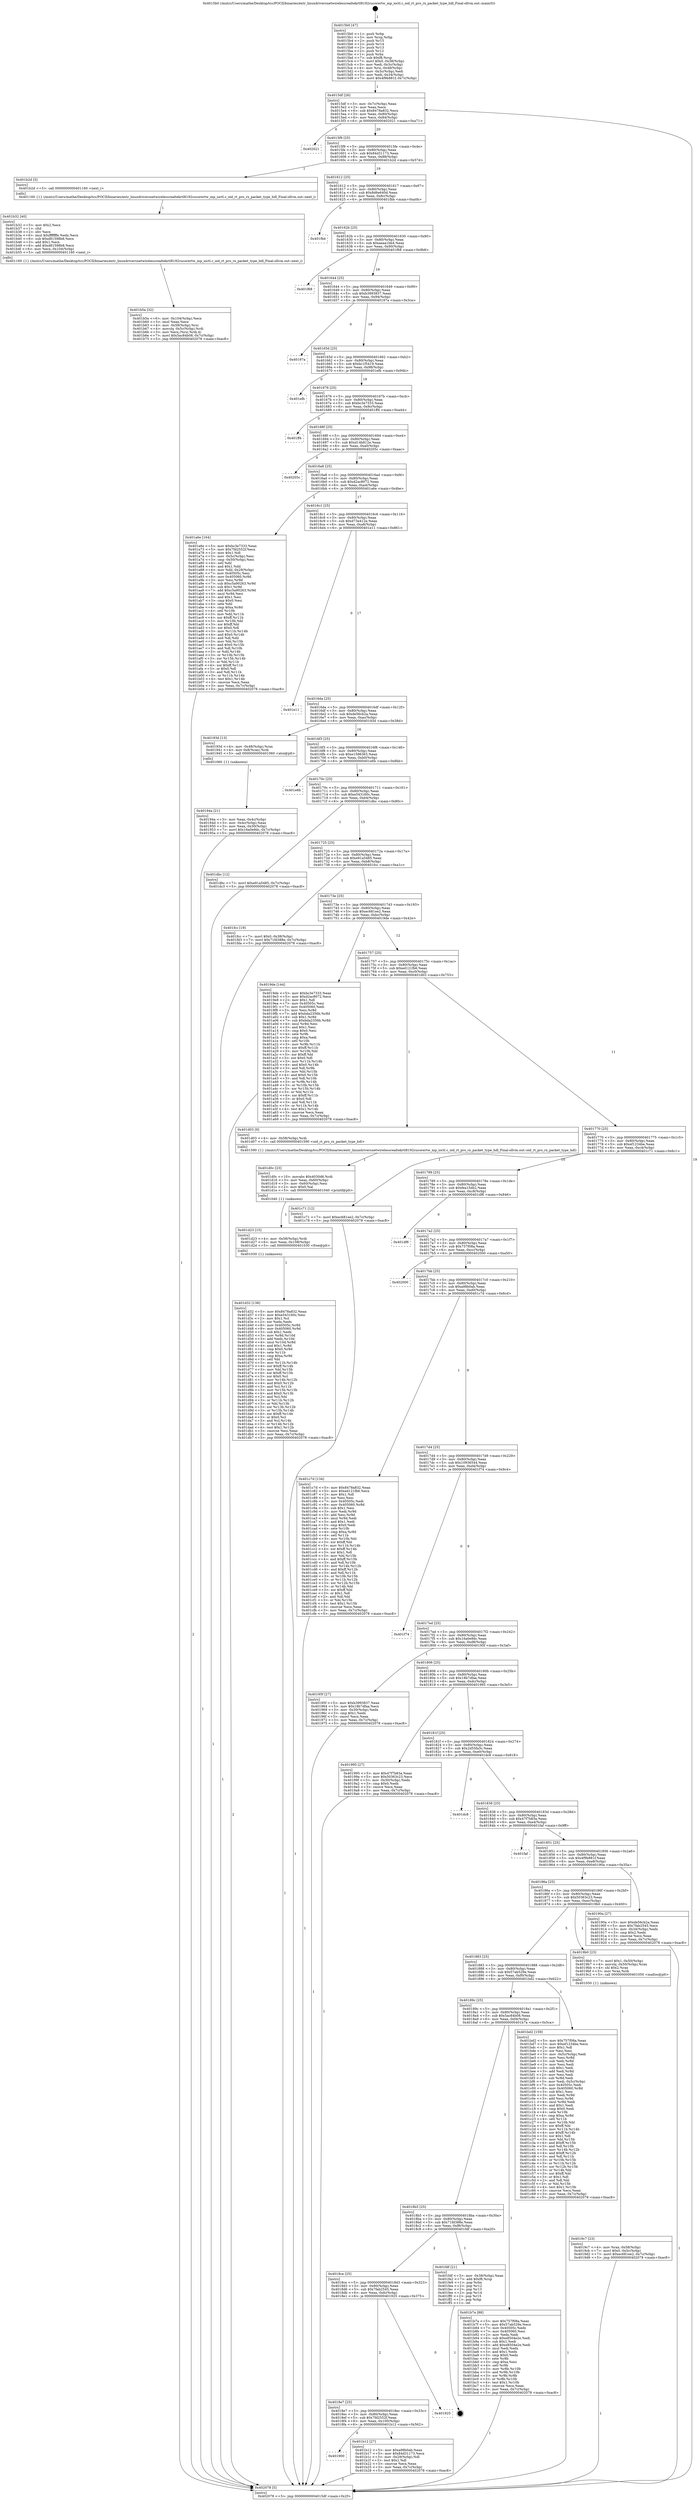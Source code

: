 digraph "0x4015b0" {
  label = "0x4015b0 (/mnt/c/Users/mathe/Desktop/tcc/POCII/binaries/extr_linuxdriversnetwirelessrealtekrtl8192cucorertw_mp_ioctl.c_oid_rt_pro_rx_packet_type_hdl_Final-ollvm.out::main(0))"
  labelloc = "t"
  node[shape=record]

  Entry [label="",width=0.3,height=0.3,shape=circle,fillcolor=black,style=filled]
  "0x4015df" [label="{
     0x4015df [26]\l
     | [instrs]\l
     &nbsp;&nbsp;0x4015df \<+3\>: mov -0x7c(%rbp),%eax\l
     &nbsp;&nbsp;0x4015e2 \<+2\>: mov %eax,%ecx\l
     &nbsp;&nbsp;0x4015e4 \<+6\>: sub $0x8478a832,%ecx\l
     &nbsp;&nbsp;0x4015ea \<+3\>: mov %eax,-0x80(%rbp)\l
     &nbsp;&nbsp;0x4015ed \<+6\>: mov %ecx,-0x84(%rbp)\l
     &nbsp;&nbsp;0x4015f3 \<+6\>: je 0000000000402021 \<main+0xa71\>\l
  }"]
  "0x402021" [label="{
     0x402021\l
  }", style=dashed]
  "0x4015f9" [label="{
     0x4015f9 [25]\l
     | [instrs]\l
     &nbsp;&nbsp;0x4015f9 \<+5\>: jmp 00000000004015fe \<main+0x4e\>\l
     &nbsp;&nbsp;0x4015fe \<+3\>: mov -0x80(%rbp),%eax\l
     &nbsp;&nbsp;0x401601 \<+5\>: sub $0x84d31173,%eax\l
     &nbsp;&nbsp;0x401606 \<+6\>: mov %eax,-0x88(%rbp)\l
     &nbsp;&nbsp;0x40160c \<+6\>: je 0000000000401b2d \<main+0x57d\>\l
  }"]
  Exit [label="",width=0.3,height=0.3,shape=circle,fillcolor=black,style=filled,peripheries=2]
  "0x401b2d" [label="{
     0x401b2d [5]\l
     | [instrs]\l
     &nbsp;&nbsp;0x401b2d \<+5\>: call 0000000000401160 \<next_i\>\l
     | [calls]\l
     &nbsp;&nbsp;0x401160 \{1\} (/mnt/c/Users/mathe/Desktop/tcc/POCII/binaries/extr_linuxdriversnetwirelessrealtekrtl8192cucorertw_mp_ioctl.c_oid_rt_pro_rx_packet_type_hdl_Final-ollvm.out::next_i)\l
  }"]
  "0x401612" [label="{
     0x401612 [25]\l
     | [instrs]\l
     &nbsp;&nbsp;0x401612 \<+5\>: jmp 0000000000401617 \<main+0x67\>\l
     &nbsp;&nbsp;0x401617 \<+3\>: mov -0x80(%rbp),%eax\l
     &nbsp;&nbsp;0x40161a \<+5\>: sub $0x8d6e640d,%eax\l
     &nbsp;&nbsp;0x40161f \<+6\>: mov %eax,-0x8c(%rbp)\l
     &nbsp;&nbsp;0x401625 \<+6\>: je 0000000000401fbb \<main+0xa0b\>\l
  }"]
  "0x401d32" [label="{
     0x401d32 [138]\l
     | [instrs]\l
     &nbsp;&nbsp;0x401d32 \<+5\>: mov $0x8478a832,%eax\l
     &nbsp;&nbsp;0x401d37 \<+5\>: mov $0xe543160c,%esi\l
     &nbsp;&nbsp;0x401d3c \<+2\>: mov $0x1,%cl\l
     &nbsp;&nbsp;0x401d3e \<+2\>: xor %edx,%edx\l
     &nbsp;&nbsp;0x401d40 \<+8\>: mov 0x40505c,%r8d\l
     &nbsp;&nbsp;0x401d48 \<+8\>: mov 0x405060,%r9d\l
     &nbsp;&nbsp;0x401d50 \<+3\>: sub $0x1,%edx\l
     &nbsp;&nbsp;0x401d53 \<+3\>: mov %r8d,%r10d\l
     &nbsp;&nbsp;0x401d56 \<+3\>: add %edx,%r10d\l
     &nbsp;&nbsp;0x401d59 \<+4\>: imul %r10d,%r8d\l
     &nbsp;&nbsp;0x401d5d \<+4\>: and $0x1,%r8d\l
     &nbsp;&nbsp;0x401d61 \<+4\>: cmp $0x0,%r8d\l
     &nbsp;&nbsp;0x401d65 \<+4\>: sete %r11b\l
     &nbsp;&nbsp;0x401d69 \<+4\>: cmp $0xa,%r9d\l
     &nbsp;&nbsp;0x401d6d \<+3\>: setl %bl\l
     &nbsp;&nbsp;0x401d70 \<+3\>: mov %r11b,%r14b\l
     &nbsp;&nbsp;0x401d73 \<+4\>: xor $0xff,%r14b\l
     &nbsp;&nbsp;0x401d77 \<+3\>: mov %bl,%r15b\l
     &nbsp;&nbsp;0x401d7a \<+4\>: xor $0xff,%r15b\l
     &nbsp;&nbsp;0x401d7e \<+3\>: xor $0x0,%cl\l
     &nbsp;&nbsp;0x401d81 \<+3\>: mov %r14b,%r12b\l
     &nbsp;&nbsp;0x401d84 \<+4\>: and $0x0,%r12b\l
     &nbsp;&nbsp;0x401d88 \<+3\>: and %cl,%r11b\l
     &nbsp;&nbsp;0x401d8b \<+3\>: mov %r15b,%r13b\l
     &nbsp;&nbsp;0x401d8e \<+4\>: and $0x0,%r13b\l
     &nbsp;&nbsp;0x401d92 \<+2\>: and %cl,%bl\l
     &nbsp;&nbsp;0x401d94 \<+3\>: or %r11b,%r12b\l
     &nbsp;&nbsp;0x401d97 \<+3\>: or %bl,%r13b\l
     &nbsp;&nbsp;0x401d9a \<+3\>: xor %r13b,%r12b\l
     &nbsp;&nbsp;0x401d9d \<+3\>: or %r15b,%r14b\l
     &nbsp;&nbsp;0x401da0 \<+4\>: xor $0xff,%r14b\l
     &nbsp;&nbsp;0x401da4 \<+3\>: or $0x0,%cl\l
     &nbsp;&nbsp;0x401da7 \<+3\>: and %cl,%r14b\l
     &nbsp;&nbsp;0x401daa \<+3\>: or %r14b,%r12b\l
     &nbsp;&nbsp;0x401dad \<+4\>: test $0x1,%r12b\l
     &nbsp;&nbsp;0x401db1 \<+3\>: cmovne %esi,%eax\l
     &nbsp;&nbsp;0x401db4 \<+3\>: mov %eax,-0x7c(%rbp)\l
     &nbsp;&nbsp;0x401db7 \<+5\>: jmp 0000000000402078 \<main+0xac8\>\l
  }"]
  "0x401fbb" [label="{
     0x401fbb\l
  }", style=dashed]
  "0x40162b" [label="{
     0x40162b [25]\l
     | [instrs]\l
     &nbsp;&nbsp;0x40162b \<+5\>: jmp 0000000000401630 \<main+0x80\>\l
     &nbsp;&nbsp;0x401630 \<+3\>: mov -0x80(%rbp),%eax\l
     &nbsp;&nbsp;0x401633 \<+5\>: sub $0xaeaa1bb4,%eax\l
     &nbsp;&nbsp;0x401638 \<+6\>: mov %eax,-0x90(%rbp)\l
     &nbsp;&nbsp;0x40163e \<+6\>: je 0000000000401f68 \<main+0x9b8\>\l
  }"]
  "0x401d23" [label="{
     0x401d23 [15]\l
     | [instrs]\l
     &nbsp;&nbsp;0x401d23 \<+4\>: mov -0x58(%rbp),%rdi\l
     &nbsp;&nbsp;0x401d27 \<+6\>: mov %eax,-0x108(%rbp)\l
     &nbsp;&nbsp;0x401d2d \<+5\>: call 0000000000401030 \<free@plt\>\l
     | [calls]\l
     &nbsp;&nbsp;0x401030 \{1\} (unknown)\l
  }"]
  "0x401f68" [label="{
     0x401f68\l
  }", style=dashed]
  "0x401644" [label="{
     0x401644 [25]\l
     | [instrs]\l
     &nbsp;&nbsp;0x401644 \<+5\>: jmp 0000000000401649 \<main+0x99\>\l
     &nbsp;&nbsp;0x401649 \<+3\>: mov -0x80(%rbp),%eax\l
     &nbsp;&nbsp;0x40164c \<+5\>: sub $0xb3993837,%eax\l
     &nbsp;&nbsp;0x401651 \<+6\>: mov %eax,-0x94(%rbp)\l
     &nbsp;&nbsp;0x401657 \<+6\>: je 000000000040197a \<main+0x3ca\>\l
  }"]
  "0x401d0c" [label="{
     0x401d0c [23]\l
     | [instrs]\l
     &nbsp;&nbsp;0x401d0c \<+10\>: movabs $0x4030d6,%rdi\l
     &nbsp;&nbsp;0x401d16 \<+3\>: mov %eax,-0x60(%rbp)\l
     &nbsp;&nbsp;0x401d19 \<+3\>: mov -0x60(%rbp),%esi\l
     &nbsp;&nbsp;0x401d1c \<+2\>: mov $0x0,%al\l
     &nbsp;&nbsp;0x401d1e \<+5\>: call 0000000000401040 \<printf@plt\>\l
     | [calls]\l
     &nbsp;&nbsp;0x401040 \{1\} (unknown)\l
  }"]
  "0x40197a" [label="{
     0x40197a\l
  }", style=dashed]
  "0x40165d" [label="{
     0x40165d [25]\l
     | [instrs]\l
     &nbsp;&nbsp;0x40165d \<+5\>: jmp 0000000000401662 \<main+0xb2\>\l
     &nbsp;&nbsp;0x401662 \<+3\>: mov -0x80(%rbp),%eax\l
     &nbsp;&nbsp;0x401665 \<+5\>: sub $0xbc1f5419,%eax\l
     &nbsp;&nbsp;0x40166a \<+6\>: mov %eax,-0x98(%rbp)\l
     &nbsp;&nbsp;0x401670 \<+6\>: je 0000000000401efb \<main+0x94b\>\l
  }"]
  "0x401b5a" [label="{
     0x401b5a [32]\l
     | [instrs]\l
     &nbsp;&nbsp;0x401b5a \<+6\>: mov -0x104(%rbp),%ecx\l
     &nbsp;&nbsp;0x401b60 \<+3\>: imul %eax,%ecx\l
     &nbsp;&nbsp;0x401b63 \<+4\>: mov -0x58(%rbp),%rsi\l
     &nbsp;&nbsp;0x401b67 \<+4\>: movslq -0x5c(%rbp),%rdi\l
     &nbsp;&nbsp;0x401b6b \<+3\>: mov %ecx,(%rsi,%rdi,4)\l
     &nbsp;&nbsp;0x401b6e \<+7\>: movl $0x5ac84b08,-0x7c(%rbp)\l
     &nbsp;&nbsp;0x401b75 \<+5\>: jmp 0000000000402078 \<main+0xac8\>\l
  }"]
  "0x401efb" [label="{
     0x401efb\l
  }", style=dashed]
  "0x401676" [label="{
     0x401676 [25]\l
     | [instrs]\l
     &nbsp;&nbsp;0x401676 \<+5\>: jmp 000000000040167b \<main+0xcb\>\l
     &nbsp;&nbsp;0x40167b \<+3\>: mov -0x80(%rbp),%eax\l
     &nbsp;&nbsp;0x40167e \<+5\>: sub $0xbc3e7333,%eax\l
     &nbsp;&nbsp;0x401683 \<+6\>: mov %eax,-0x9c(%rbp)\l
     &nbsp;&nbsp;0x401689 \<+6\>: je 0000000000401ff4 \<main+0xa44\>\l
  }"]
  "0x401b32" [label="{
     0x401b32 [40]\l
     | [instrs]\l
     &nbsp;&nbsp;0x401b32 \<+5\>: mov $0x2,%ecx\l
     &nbsp;&nbsp;0x401b37 \<+1\>: cltd\l
     &nbsp;&nbsp;0x401b38 \<+2\>: idiv %ecx\l
     &nbsp;&nbsp;0x401b3a \<+6\>: imul $0xfffffffe,%edx,%ecx\l
     &nbsp;&nbsp;0x401b40 \<+6\>: sub $0xd81598b8,%ecx\l
     &nbsp;&nbsp;0x401b46 \<+3\>: add $0x1,%ecx\l
     &nbsp;&nbsp;0x401b49 \<+6\>: add $0xd81598b8,%ecx\l
     &nbsp;&nbsp;0x401b4f \<+6\>: mov %ecx,-0x104(%rbp)\l
     &nbsp;&nbsp;0x401b55 \<+5\>: call 0000000000401160 \<next_i\>\l
     | [calls]\l
     &nbsp;&nbsp;0x401160 \{1\} (/mnt/c/Users/mathe/Desktop/tcc/POCII/binaries/extr_linuxdriversnetwirelessrealtekrtl8192cucorertw_mp_ioctl.c_oid_rt_pro_rx_packet_type_hdl_Final-ollvm.out::next_i)\l
  }"]
  "0x401ff4" [label="{
     0x401ff4\l
  }", style=dashed]
  "0x40168f" [label="{
     0x40168f [25]\l
     | [instrs]\l
     &nbsp;&nbsp;0x40168f \<+5\>: jmp 0000000000401694 \<main+0xe4\>\l
     &nbsp;&nbsp;0x401694 \<+3\>: mov -0x80(%rbp),%eax\l
     &nbsp;&nbsp;0x401697 \<+5\>: sub $0xd14b812e,%eax\l
     &nbsp;&nbsp;0x40169c \<+6\>: mov %eax,-0xa0(%rbp)\l
     &nbsp;&nbsp;0x4016a2 \<+6\>: je 000000000040205c \<main+0xaac\>\l
  }"]
  "0x401900" [label="{
     0x401900\l
  }", style=dashed]
  "0x40205c" [label="{
     0x40205c\l
  }", style=dashed]
  "0x4016a8" [label="{
     0x4016a8 [25]\l
     | [instrs]\l
     &nbsp;&nbsp;0x4016a8 \<+5\>: jmp 00000000004016ad \<main+0xfd\>\l
     &nbsp;&nbsp;0x4016ad \<+3\>: mov -0x80(%rbp),%eax\l
     &nbsp;&nbsp;0x4016b0 \<+5\>: sub $0xd2ac8072,%eax\l
     &nbsp;&nbsp;0x4016b5 \<+6\>: mov %eax,-0xa4(%rbp)\l
     &nbsp;&nbsp;0x4016bb \<+6\>: je 0000000000401a6e \<main+0x4be\>\l
  }"]
  "0x401b12" [label="{
     0x401b12 [27]\l
     | [instrs]\l
     &nbsp;&nbsp;0x401b12 \<+5\>: mov $0xa98b0ab,%eax\l
     &nbsp;&nbsp;0x401b17 \<+5\>: mov $0x84d31173,%ecx\l
     &nbsp;&nbsp;0x401b1c \<+3\>: mov -0x29(%rbp),%dl\l
     &nbsp;&nbsp;0x401b1f \<+3\>: test $0x1,%dl\l
     &nbsp;&nbsp;0x401b22 \<+3\>: cmovne %ecx,%eax\l
     &nbsp;&nbsp;0x401b25 \<+3\>: mov %eax,-0x7c(%rbp)\l
     &nbsp;&nbsp;0x401b28 \<+5\>: jmp 0000000000402078 \<main+0xac8\>\l
  }"]
  "0x401a6e" [label="{
     0x401a6e [164]\l
     | [instrs]\l
     &nbsp;&nbsp;0x401a6e \<+5\>: mov $0xbc3e7333,%eax\l
     &nbsp;&nbsp;0x401a73 \<+5\>: mov $0x7fd2552f,%ecx\l
     &nbsp;&nbsp;0x401a78 \<+2\>: mov $0x1,%dl\l
     &nbsp;&nbsp;0x401a7a \<+3\>: mov -0x5c(%rbp),%esi\l
     &nbsp;&nbsp;0x401a7d \<+3\>: cmp -0x50(%rbp),%esi\l
     &nbsp;&nbsp;0x401a80 \<+4\>: setl %dil\l
     &nbsp;&nbsp;0x401a84 \<+4\>: and $0x1,%dil\l
     &nbsp;&nbsp;0x401a88 \<+4\>: mov %dil,-0x29(%rbp)\l
     &nbsp;&nbsp;0x401a8c \<+7\>: mov 0x40505c,%esi\l
     &nbsp;&nbsp;0x401a93 \<+8\>: mov 0x405060,%r8d\l
     &nbsp;&nbsp;0x401a9b \<+3\>: mov %esi,%r9d\l
     &nbsp;&nbsp;0x401a9e \<+7\>: sub $0xc5a90263,%r9d\l
     &nbsp;&nbsp;0x401aa5 \<+4\>: sub $0x1,%r9d\l
     &nbsp;&nbsp;0x401aa9 \<+7\>: add $0xc5a90263,%r9d\l
     &nbsp;&nbsp;0x401ab0 \<+4\>: imul %r9d,%esi\l
     &nbsp;&nbsp;0x401ab4 \<+3\>: and $0x1,%esi\l
     &nbsp;&nbsp;0x401ab7 \<+3\>: cmp $0x0,%esi\l
     &nbsp;&nbsp;0x401aba \<+4\>: sete %dil\l
     &nbsp;&nbsp;0x401abe \<+4\>: cmp $0xa,%r8d\l
     &nbsp;&nbsp;0x401ac2 \<+4\>: setl %r10b\l
     &nbsp;&nbsp;0x401ac6 \<+3\>: mov %dil,%r11b\l
     &nbsp;&nbsp;0x401ac9 \<+4\>: xor $0xff,%r11b\l
     &nbsp;&nbsp;0x401acd \<+3\>: mov %r10b,%bl\l
     &nbsp;&nbsp;0x401ad0 \<+3\>: xor $0xff,%bl\l
     &nbsp;&nbsp;0x401ad3 \<+3\>: xor $0x0,%dl\l
     &nbsp;&nbsp;0x401ad6 \<+3\>: mov %r11b,%r14b\l
     &nbsp;&nbsp;0x401ad9 \<+4\>: and $0x0,%r14b\l
     &nbsp;&nbsp;0x401add \<+3\>: and %dl,%dil\l
     &nbsp;&nbsp;0x401ae0 \<+3\>: mov %bl,%r15b\l
     &nbsp;&nbsp;0x401ae3 \<+4\>: and $0x0,%r15b\l
     &nbsp;&nbsp;0x401ae7 \<+3\>: and %dl,%r10b\l
     &nbsp;&nbsp;0x401aea \<+3\>: or %dil,%r14b\l
     &nbsp;&nbsp;0x401aed \<+3\>: or %r10b,%r15b\l
     &nbsp;&nbsp;0x401af0 \<+3\>: xor %r15b,%r14b\l
     &nbsp;&nbsp;0x401af3 \<+3\>: or %bl,%r11b\l
     &nbsp;&nbsp;0x401af6 \<+4\>: xor $0xff,%r11b\l
     &nbsp;&nbsp;0x401afa \<+3\>: or $0x0,%dl\l
     &nbsp;&nbsp;0x401afd \<+3\>: and %dl,%r11b\l
     &nbsp;&nbsp;0x401b00 \<+3\>: or %r11b,%r14b\l
     &nbsp;&nbsp;0x401b03 \<+4\>: test $0x1,%r14b\l
     &nbsp;&nbsp;0x401b07 \<+3\>: cmovne %ecx,%eax\l
     &nbsp;&nbsp;0x401b0a \<+3\>: mov %eax,-0x7c(%rbp)\l
     &nbsp;&nbsp;0x401b0d \<+5\>: jmp 0000000000402078 \<main+0xac8\>\l
  }"]
  "0x4016c1" [label="{
     0x4016c1 [25]\l
     | [instrs]\l
     &nbsp;&nbsp;0x4016c1 \<+5\>: jmp 00000000004016c6 \<main+0x116\>\l
     &nbsp;&nbsp;0x4016c6 \<+3\>: mov -0x80(%rbp),%eax\l
     &nbsp;&nbsp;0x4016c9 \<+5\>: sub $0xd73e412e,%eax\l
     &nbsp;&nbsp;0x4016ce \<+6\>: mov %eax,-0xa8(%rbp)\l
     &nbsp;&nbsp;0x4016d4 \<+6\>: je 0000000000401e11 \<main+0x861\>\l
  }"]
  "0x4018e7" [label="{
     0x4018e7 [25]\l
     | [instrs]\l
     &nbsp;&nbsp;0x4018e7 \<+5\>: jmp 00000000004018ec \<main+0x33c\>\l
     &nbsp;&nbsp;0x4018ec \<+3\>: mov -0x80(%rbp),%eax\l
     &nbsp;&nbsp;0x4018ef \<+5\>: sub $0x7fd2552f,%eax\l
     &nbsp;&nbsp;0x4018f4 \<+6\>: mov %eax,-0x100(%rbp)\l
     &nbsp;&nbsp;0x4018fa \<+6\>: je 0000000000401b12 \<main+0x562\>\l
  }"]
  "0x401e11" [label="{
     0x401e11\l
  }", style=dashed]
  "0x4016da" [label="{
     0x4016da [25]\l
     | [instrs]\l
     &nbsp;&nbsp;0x4016da \<+5\>: jmp 00000000004016df \<main+0x12f\>\l
     &nbsp;&nbsp;0x4016df \<+3\>: mov -0x80(%rbp),%eax\l
     &nbsp;&nbsp;0x4016e2 \<+5\>: sub $0xde56cb2a,%eax\l
     &nbsp;&nbsp;0x4016e7 \<+6\>: mov %eax,-0xac(%rbp)\l
     &nbsp;&nbsp;0x4016ed \<+6\>: je 000000000040193d \<main+0x38d\>\l
  }"]
  "0x401925" [label="{
     0x401925\l
  }", style=dashed]
  "0x40193d" [label="{
     0x40193d [13]\l
     | [instrs]\l
     &nbsp;&nbsp;0x40193d \<+4\>: mov -0x48(%rbp),%rax\l
     &nbsp;&nbsp;0x401941 \<+4\>: mov 0x8(%rax),%rdi\l
     &nbsp;&nbsp;0x401945 \<+5\>: call 0000000000401060 \<atoi@plt\>\l
     | [calls]\l
     &nbsp;&nbsp;0x401060 \{1\} (unknown)\l
  }"]
  "0x4016f3" [label="{
     0x4016f3 [25]\l
     | [instrs]\l
     &nbsp;&nbsp;0x4016f3 \<+5\>: jmp 00000000004016f8 \<main+0x148\>\l
     &nbsp;&nbsp;0x4016f8 \<+3\>: mov -0x80(%rbp),%eax\l
     &nbsp;&nbsp;0x4016fb \<+5\>: sub $0xe1586363,%eax\l
     &nbsp;&nbsp;0x401700 \<+6\>: mov %eax,-0xb0(%rbp)\l
     &nbsp;&nbsp;0x401706 \<+6\>: je 0000000000401e6b \<main+0x8bb\>\l
  }"]
  "0x4018ce" [label="{
     0x4018ce [25]\l
     | [instrs]\l
     &nbsp;&nbsp;0x4018ce \<+5\>: jmp 00000000004018d3 \<main+0x323\>\l
     &nbsp;&nbsp;0x4018d3 \<+3\>: mov -0x80(%rbp),%eax\l
     &nbsp;&nbsp;0x4018d6 \<+5\>: sub $0x7fab2545,%eax\l
     &nbsp;&nbsp;0x4018db \<+6\>: mov %eax,-0xfc(%rbp)\l
     &nbsp;&nbsp;0x4018e1 \<+6\>: je 0000000000401925 \<main+0x375\>\l
  }"]
  "0x401e6b" [label="{
     0x401e6b\l
  }", style=dashed]
  "0x40170c" [label="{
     0x40170c [25]\l
     | [instrs]\l
     &nbsp;&nbsp;0x40170c \<+5\>: jmp 0000000000401711 \<main+0x161\>\l
     &nbsp;&nbsp;0x401711 \<+3\>: mov -0x80(%rbp),%eax\l
     &nbsp;&nbsp;0x401714 \<+5\>: sub $0xe543160c,%eax\l
     &nbsp;&nbsp;0x401719 \<+6\>: mov %eax,-0xb4(%rbp)\l
     &nbsp;&nbsp;0x40171f \<+6\>: je 0000000000401dbc \<main+0x80c\>\l
  }"]
  "0x401fdf" [label="{
     0x401fdf [21]\l
     | [instrs]\l
     &nbsp;&nbsp;0x401fdf \<+3\>: mov -0x38(%rbp),%eax\l
     &nbsp;&nbsp;0x401fe2 \<+7\>: add $0xf8,%rsp\l
     &nbsp;&nbsp;0x401fe9 \<+1\>: pop %rbx\l
     &nbsp;&nbsp;0x401fea \<+2\>: pop %r12\l
     &nbsp;&nbsp;0x401fec \<+2\>: pop %r13\l
     &nbsp;&nbsp;0x401fee \<+2\>: pop %r14\l
     &nbsp;&nbsp;0x401ff0 \<+2\>: pop %r15\l
     &nbsp;&nbsp;0x401ff2 \<+1\>: pop %rbp\l
     &nbsp;&nbsp;0x401ff3 \<+1\>: ret\l
  }"]
  "0x401dbc" [label="{
     0x401dbc [12]\l
     | [instrs]\l
     &nbsp;&nbsp;0x401dbc \<+7\>: movl $0xe91a5485,-0x7c(%rbp)\l
     &nbsp;&nbsp;0x401dc3 \<+5\>: jmp 0000000000402078 \<main+0xac8\>\l
  }"]
  "0x401725" [label="{
     0x401725 [25]\l
     | [instrs]\l
     &nbsp;&nbsp;0x401725 \<+5\>: jmp 000000000040172a \<main+0x17a\>\l
     &nbsp;&nbsp;0x40172a \<+3\>: mov -0x80(%rbp),%eax\l
     &nbsp;&nbsp;0x40172d \<+5\>: sub $0xe91a5485,%eax\l
     &nbsp;&nbsp;0x401732 \<+6\>: mov %eax,-0xb8(%rbp)\l
     &nbsp;&nbsp;0x401738 \<+6\>: je 0000000000401fcc \<main+0xa1c\>\l
  }"]
  "0x4018b5" [label="{
     0x4018b5 [25]\l
     | [instrs]\l
     &nbsp;&nbsp;0x4018b5 \<+5\>: jmp 00000000004018ba \<main+0x30a\>\l
     &nbsp;&nbsp;0x4018ba \<+3\>: mov -0x80(%rbp),%eax\l
     &nbsp;&nbsp;0x4018bd \<+5\>: sub $0x71fd388e,%eax\l
     &nbsp;&nbsp;0x4018c2 \<+6\>: mov %eax,-0xf8(%rbp)\l
     &nbsp;&nbsp;0x4018c8 \<+6\>: je 0000000000401fdf \<main+0xa2f\>\l
  }"]
  "0x401fcc" [label="{
     0x401fcc [19]\l
     | [instrs]\l
     &nbsp;&nbsp;0x401fcc \<+7\>: movl $0x0,-0x38(%rbp)\l
     &nbsp;&nbsp;0x401fd3 \<+7\>: movl $0x71fd388e,-0x7c(%rbp)\l
     &nbsp;&nbsp;0x401fda \<+5\>: jmp 0000000000402078 \<main+0xac8\>\l
  }"]
  "0x40173e" [label="{
     0x40173e [25]\l
     | [instrs]\l
     &nbsp;&nbsp;0x40173e \<+5\>: jmp 0000000000401743 \<main+0x193\>\l
     &nbsp;&nbsp;0x401743 \<+3\>: mov -0x80(%rbp),%eax\l
     &nbsp;&nbsp;0x401746 \<+5\>: sub $0xec681ee2,%eax\l
     &nbsp;&nbsp;0x40174b \<+6\>: mov %eax,-0xbc(%rbp)\l
     &nbsp;&nbsp;0x401751 \<+6\>: je 00000000004019de \<main+0x42e\>\l
  }"]
  "0x401b7a" [label="{
     0x401b7a [88]\l
     | [instrs]\l
     &nbsp;&nbsp;0x401b7a \<+5\>: mov $0x757f08a,%eax\l
     &nbsp;&nbsp;0x401b7f \<+5\>: mov $0x57ab529e,%ecx\l
     &nbsp;&nbsp;0x401b84 \<+7\>: mov 0x40505c,%edx\l
     &nbsp;&nbsp;0x401b8b \<+7\>: mov 0x405060,%esi\l
     &nbsp;&nbsp;0x401b92 \<+2\>: mov %edx,%edi\l
     &nbsp;&nbsp;0x401b94 \<+6\>: sub $0xe8504e2e,%edi\l
     &nbsp;&nbsp;0x401b9a \<+3\>: sub $0x1,%edi\l
     &nbsp;&nbsp;0x401b9d \<+6\>: add $0xe8504e2e,%edi\l
     &nbsp;&nbsp;0x401ba3 \<+3\>: imul %edi,%edx\l
     &nbsp;&nbsp;0x401ba6 \<+3\>: and $0x1,%edx\l
     &nbsp;&nbsp;0x401ba9 \<+3\>: cmp $0x0,%edx\l
     &nbsp;&nbsp;0x401bac \<+4\>: sete %r8b\l
     &nbsp;&nbsp;0x401bb0 \<+3\>: cmp $0xa,%esi\l
     &nbsp;&nbsp;0x401bb3 \<+4\>: setl %r9b\l
     &nbsp;&nbsp;0x401bb7 \<+3\>: mov %r8b,%r10b\l
     &nbsp;&nbsp;0x401bba \<+3\>: and %r9b,%r10b\l
     &nbsp;&nbsp;0x401bbd \<+3\>: xor %r9b,%r8b\l
     &nbsp;&nbsp;0x401bc0 \<+3\>: or %r8b,%r10b\l
     &nbsp;&nbsp;0x401bc3 \<+4\>: test $0x1,%r10b\l
     &nbsp;&nbsp;0x401bc7 \<+3\>: cmovne %ecx,%eax\l
     &nbsp;&nbsp;0x401bca \<+3\>: mov %eax,-0x7c(%rbp)\l
     &nbsp;&nbsp;0x401bcd \<+5\>: jmp 0000000000402078 \<main+0xac8\>\l
  }"]
  "0x4019de" [label="{
     0x4019de [144]\l
     | [instrs]\l
     &nbsp;&nbsp;0x4019de \<+5\>: mov $0xbc3e7333,%eax\l
     &nbsp;&nbsp;0x4019e3 \<+5\>: mov $0xd2ac8072,%ecx\l
     &nbsp;&nbsp;0x4019e8 \<+2\>: mov $0x1,%dl\l
     &nbsp;&nbsp;0x4019ea \<+7\>: mov 0x40505c,%esi\l
     &nbsp;&nbsp;0x4019f1 \<+7\>: mov 0x405060,%edi\l
     &nbsp;&nbsp;0x4019f8 \<+3\>: mov %esi,%r8d\l
     &nbsp;&nbsp;0x4019fb \<+7\>: add $0xbda2356b,%r8d\l
     &nbsp;&nbsp;0x401a02 \<+4\>: sub $0x1,%r8d\l
     &nbsp;&nbsp;0x401a06 \<+7\>: sub $0xbda2356b,%r8d\l
     &nbsp;&nbsp;0x401a0d \<+4\>: imul %r8d,%esi\l
     &nbsp;&nbsp;0x401a11 \<+3\>: and $0x1,%esi\l
     &nbsp;&nbsp;0x401a14 \<+3\>: cmp $0x0,%esi\l
     &nbsp;&nbsp;0x401a17 \<+4\>: sete %r9b\l
     &nbsp;&nbsp;0x401a1b \<+3\>: cmp $0xa,%edi\l
     &nbsp;&nbsp;0x401a1e \<+4\>: setl %r10b\l
     &nbsp;&nbsp;0x401a22 \<+3\>: mov %r9b,%r11b\l
     &nbsp;&nbsp;0x401a25 \<+4\>: xor $0xff,%r11b\l
     &nbsp;&nbsp;0x401a29 \<+3\>: mov %r10b,%bl\l
     &nbsp;&nbsp;0x401a2c \<+3\>: xor $0xff,%bl\l
     &nbsp;&nbsp;0x401a2f \<+3\>: xor $0x0,%dl\l
     &nbsp;&nbsp;0x401a32 \<+3\>: mov %r11b,%r14b\l
     &nbsp;&nbsp;0x401a35 \<+4\>: and $0x0,%r14b\l
     &nbsp;&nbsp;0x401a39 \<+3\>: and %dl,%r9b\l
     &nbsp;&nbsp;0x401a3c \<+3\>: mov %bl,%r15b\l
     &nbsp;&nbsp;0x401a3f \<+4\>: and $0x0,%r15b\l
     &nbsp;&nbsp;0x401a43 \<+3\>: and %dl,%r10b\l
     &nbsp;&nbsp;0x401a46 \<+3\>: or %r9b,%r14b\l
     &nbsp;&nbsp;0x401a49 \<+3\>: or %r10b,%r15b\l
     &nbsp;&nbsp;0x401a4c \<+3\>: xor %r15b,%r14b\l
     &nbsp;&nbsp;0x401a4f \<+3\>: or %bl,%r11b\l
     &nbsp;&nbsp;0x401a52 \<+4\>: xor $0xff,%r11b\l
     &nbsp;&nbsp;0x401a56 \<+3\>: or $0x0,%dl\l
     &nbsp;&nbsp;0x401a59 \<+3\>: and %dl,%r11b\l
     &nbsp;&nbsp;0x401a5c \<+3\>: or %r11b,%r14b\l
     &nbsp;&nbsp;0x401a5f \<+4\>: test $0x1,%r14b\l
     &nbsp;&nbsp;0x401a63 \<+3\>: cmovne %ecx,%eax\l
     &nbsp;&nbsp;0x401a66 \<+3\>: mov %eax,-0x7c(%rbp)\l
     &nbsp;&nbsp;0x401a69 \<+5\>: jmp 0000000000402078 \<main+0xac8\>\l
  }"]
  "0x401757" [label="{
     0x401757 [25]\l
     | [instrs]\l
     &nbsp;&nbsp;0x401757 \<+5\>: jmp 000000000040175c \<main+0x1ac\>\l
     &nbsp;&nbsp;0x40175c \<+3\>: mov -0x80(%rbp),%eax\l
     &nbsp;&nbsp;0x40175f \<+5\>: sub $0xed121fb6,%eax\l
     &nbsp;&nbsp;0x401764 \<+6\>: mov %eax,-0xc0(%rbp)\l
     &nbsp;&nbsp;0x40176a \<+6\>: je 0000000000401d03 \<main+0x753\>\l
  }"]
  "0x40189c" [label="{
     0x40189c [25]\l
     | [instrs]\l
     &nbsp;&nbsp;0x40189c \<+5\>: jmp 00000000004018a1 \<main+0x2f1\>\l
     &nbsp;&nbsp;0x4018a1 \<+3\>: mov -0x80(%rbp),%eax\l
     &nbsp;&nbsp;0x4018a4 \<+5\>: sub $0x5ac84b08,%eax\l
     &nbsp;&nbsp;0x4018a9 \<+6\>: mov %eax,-0xf4(%rbp)\l
     &nbsp;&nbsp;0x4018af \<+6\>: je 0000000000401b7a \<main+0x5ca\>\l
  }"]
  "0x401d03" [label="{
     0x401d03 [9]\l
     | [instrs]\l
     &nbsp;&nbsp;0x401d03 \<+4\>: mov -0x58(%rbp),%rdi\l
     &nbsp;&nbsp;0x401d07 \<+5\>: call 0000000000401590 \<oid_rt_pro_rx_packet_type_hdl\>\l
     | [calls]\l
     &nbsp;&nbsp;0x401590 \{1\} (/mnt/c/Users/mathe/Desktop/tcc/POCII/binaries/extr_linuxdriversnetwirelessrealtekrtl8192cucorertw_mp_ioctl.c_oid_rt_pro_rx_packet_type_hdl_Final-ollvm.out::oid_rt_pro_rx_packet_type_hdl)\l
  }"]
  "0x401770" [label="{
     0x401770 [25]\l
     | [instrs]\l
     &nbsp;&nbsp;0x401770 \<+5\>: jmp 0000000000401775 \<main+0x1c5\>\l
     &nbsp;&nbsp;0x401775 \<+3\>: mov -0x80(%rbp),%eax\l
     &nbsp;&nbsp;0x401778 \<+5\>: sub $0xef1234be,%eax\l
     &nbsp;&nbsp;0x40177d \<+6\>: mov %eax,-0xc4(%rbp)\l
     &nbsp;&nbsp;0x401783 \<+6\>: je 0000000000401c71 \<main+0x6c1\>\l
  }"]
  "0x401bd2" [label="{
     0x401bd2 [159]\l
     | [instrs]\l
     &nbsp;&nbsp;0x401bd2 \<+5\>: mov $0x757f08a,%eax\l
     &nbsp;&nbsp;0x401bd7 \<+5\>: mov $0xef1234be,%ecx\l
     &nbsp;&nbsp;0x401bdc \<+2\>: mov $0x1,%dl\l
     &nbsp;&nbsp;0x401bde \<+2\>: xor %esi,%esi\l
     &nbsp;&nbsp;0x401be0 \<+3\>: mov -0x5c(%rbp),%edi\l
     &nbsp;&nbsp;0x401be3 \<+3\>: mov %esi,%r8d\l
     &nbsp;&nbsp;0x401be6 \<+3\>: sub %edi,%r8d\l
     &nbsp;&nbsp;0x401be9 \<+2\>: mov %esi,%edi\l
     &nbsp;&nbsp;0x401beb \<+3\>: sub $0x1,%edi\l
     &nbsp;&nbsp;0x401bee \<+3\>: add %edi,%r8d\l
     &nbsp;&nbsp;0x401bf1 \<+2\>: mov %esi,%edi\l
     &nbsp;&nbsp;0x401bf3 \<+3\>: sub %r8d,%edi\l
     &nbsp;&nbsp;0x401bf6 \<+3\>: mov %edi,-0x5c(%rbp)\l
     &nbsp;&nbsp;0x401bf9 \<+7\>: mov 0x40505c,%edi\l
     &nbsp;&nbsp;0x401c00 \<+8\>: mov 0x405060,%r8d\l
     &nbsp;&nbsp;0x401c08 \<+3\>: sub $0x1,%esi\l
     &nbsp;&nbsp;0x401c0b \<+3\>: mov %edi,%r9d\l
     &nbsp;&nbsp;0x401c0e \<+3\>: add %esi,%r9d\l
     &nbsp;&nbsp;0x401c11 \<+4\>: imul %r9d,%edi\l
     &nbsp;&nbsp;0x401c15 \<+3\>: and $0x1,%edi\l
     &nbsp;&nbsp;0x401c18 \<+3\>: cmp $0x0,%edi\l
     &nbsp;&nbsp;0x401c1b \<+4\>: sete %r10b\l
     &nbsp;&nbsp;0x401c1f \<+4\>: cmp $0xa,%r8d\l
     &nbsp;&nbsp;0x401c23 \<+4\>: setl %r11b\l
     &nbsp;&nbsp;0x401c27 \<+3\>: mov %r10b,%bl\l
     &nbsp;&nbsp;0x401c2a \<+3\>: xor $0xff,%bl\l
     &nbsp;&nbsp;0x401c2d \<+3\>: mov %r11b,%r14b\l
     &nbsp;&nbsp;0x401c30 \<+4\>: xor $0xff,%r14b\l
     &nbsp;&nbsp;0x401c34 \<+3\>: xor $0x1,%dl\l
     &nbsp;&nbsp;0x401c37 \<+3\>: mov %bl,%r15b\l
     &nbsp;&nbsp;0x401c3a \<+4\>: and $0xff,%r15b\l
     &nbsp;&nbsp;0x401c3e \<+3\>: and %dl,%r10b\l
     &nbsp;&nbsp;0x401c41 \<+3\>: mov %r14b,%r12b\l
     &nbsp;&nbsp;0x401c44 \<+4\>: and $0xff,%r12b\l
     &nbsp;&nbsp;0x401c48 \<+3\>: and %dl,%r11b\l
     &nbsp;&nbsp;0x401c4b \<+3\>: or %r10b,%r15b\l
     &nbsp;&nbsp;0x401c4e \<+3\>: or %r11b,%r12b\l
     &nbsp;&nbsp;0x401c51 \<+3\>: xor %r12b,%r15b\l
     &nbsp;&nbsp;0x401c54 \<+3\>: or %r14b,%bl\l
     &nbsp;&nbsp;0x401c57 \<+3\>: xor $0xff,%bl\l
     &nbsp;&nbsp;0x401c5a \<+3\>: or $0x1,%dl\l
     &nbsp;&nbsp;0x401c5d \<+2\>: and %dl,%bl\l
     &nbsp;&nbsp;0x401c5f \<+3\>: or %bl,%r15b\l
     &nbsp;&nbsp;0x401c62 \<+4\>: test $0x1,%r15b\l
     &nbsp;&nbsp;0x401c66 \<+3\>: cmovne %ecx,%eax\l
     &nbsp;&nbsp;0x401c69 \<+3\>: mov %eax,-0x7c(%rbp)\l
     &nbsp;&nbsp;0x401c6c \<+5\>: jmp 0000000000402078 \<main+0xac8\>\l
  }"]
  "0x401c71" [label="{
     0x401c71 [12]\l
     | [instrs]\l
     &nbsp;&nbsp;0x401c71 \<+7\>: movl $0xec681ee2,-0x7c(%rbp)\l
     &nbsp;&nbsp;0x401c78 \<+5\>: jmp 0000000000402078 \<main+0xac8\>\l
  }"]
  "0x401789" [label="{
     0x401789 [25]\l
     | [instrs]\l
     &nbsp;&nbsp;0x401789 \<+5\>: jmp 000000000040178e \<main+0x1de\>\l
     &nbsp;&nbsp;0x40178e \<+3\>: mov -0x80(%rbp),%eax\l
     &nbsp;&nbsp;0x401791 \<+5\>: sub $0xfea15db2,%eax\l
     &nbsp;&nbsp;0x401796 \<+6\>: mov %eax,-0xc8(%rbp)\l
     &nbsp;&nbsp;0x40179c \<+6\>: je 0000000000401df6 \<main+0x846\>\l
  }"]
  "0x4019c7" [label="{
     0x4019c7 [23]\l
     | [instrs]\l
     &nbsp;&nbsp;0x4019c7 \<+4\>: mov %rax,-0x58(%rbp)\l
     &nbsp;&nbsp;0x4019cb \<+7\>: movl $0x0,-0x5c(%rbp)\l
     &nbsp;&nbsp;0x4019d2 \<+7\>: movl $0xec681ee2,-0x7c(%rbp)\l
     &nbsp;&nbsp;0x4019d9 \<+5\>: jmp 0000000000402078 \<main+0xac8\>\l
  }"]
  "0x401df6" [label="{
     0x401df6\l
  }", style=dashed]
  "0x4017a2" [label="{
     0x4017a2 [25]\l
     | [instrs]\l
     &nbsp;&nbsp;0x4017a2 \<+5\>: jmp 00000000004017a7 \<main+0x1f7\>\l
     &nbsp;&nbsp;0x4017a7 \<+3\>: mov -0x80(%rbp),%eax\l
     &nbsp;&nbsp;0x4017aa \<+5\>: sub $0x757f08a,%eax\l
     &nbsp;&nbsp;0x4017af \<+6\>: mov %eax,-0xcc(%rbp)\l
     &nbsp;&nbsp;0x4017b5 \<+6\>: je 0000000000402000 \<main+0xa50\>\l
  }"]
  "0x401883" [label="{
     0x401883 [25]\l
     | [instrs]\l
     &nbsp;&nbsp;0x401883 \<+5\>: jmp 0000000000401888 \<main+0x2d8\>\l
     &nbsp;&nbsp;0x401888 \<+3\>: mov -0x80(%rbp),%eax\l
     &nbsp;&nbsp;0x40188b \<+5\>: sub $0x57ab529e,%eax\l
     &nbsp;&nbsp;0x401890 \<+6\>: mov %eax,-0xf0(%rbp)\l
     &nbsp;&nbsp;0x401896 \<+6\>: je 0000000000401bd2 \<main+0x622\>\l
  }"]
  "0x402000" [label="{
     0x402000\l
  }", style=dashed]
  "0x4017bb" [label="{
     0x4017bb [25]\l
     | [instrs]\l
     &nbsp;&nbsp;0x4017bb \<+5\>: jmp 00000000004017c0 \<main+0x210\>\l
     &nbsp;&nbsp;0x4017c0 \<+3\>: mov -0x80(%rbp),%eax\l
     &nbsp;&nbsp;0x4017c3 \<+5\>: sub $0xa98b0ab,%eax\l
     &nbsp;&nbsp;0x4017c8 \<+6\>: mov %eax,-0xd0(%rbp)\l
     &nbsp;&nbsp;0x4017ce \<+6\>: je 0000000000401c7d \<main+0x6cd\>\l
  }"]
  "0x4019b0" [label="{
     0x4019b0 [23]\l
     | [instrs]\l
     &nbsp;&nbsp;0x4019b0 \<+7\>: movl $0x1,-0x50(%rbp)\l
     &nbsp;&nbsp;0x4019b7 \<+4\>: movslq -0x50(%rbp),%rax\l
     &nbsp;&nbsp;0x4019bb \<+4\>: shl $0x2,%rax\l
     &nbsp;&nbsp;0x4019bf \<+3\>: mov %rax,%rdi\l
     &nbsp;&nbsp;0x4019c2 \<+5\>: call 0000000000401050 \<malloc@plt\>\l
     | [calls]\l
     &nbsp;&nbsp;0x401050 \{1\} (unknown)\l
  }"]
  "0x401c7d" [label="{
     0x401c7d [134]\l
     | [instrs]\l
     &nbsp;&nbsp;0x401c7d \<+5\>: mov $0x8478a832,%eax\l
     &nbsp;&nbsp;0x401c82 \<+5\>: mov $0xed121fb6,%ecx\l
     &nbsp;&nbsp;0x401c87 \<+2\>: mov $0x1,%dl\l
     &nbsp;&nbsp;0x401c89 \<+2\>: xor %esi,%esi\l
     &nbsp;&nbsp;0x401c8b \<+7\>: mov 0x40505c,%edi\l
     &nbsp;&nbsp;0x401c92 \<+8\>: mov 0x405060,%r8d\l
     &nbsp;&nbsp;0x401c9a \<+3\>: sub $0x1,%esi\l
     &nbsp;&nbsp;0x401c9d \<+3\>: mov %edi,%r9d\l
     &nbsp;&nbsp;0x401ca0 \<+3\>: add %esi,%r9d\l
     &nbsp;&nbsp;0x401ca3 \<+4\>: imul %r9d,%edi\l
     &nbsp;&nbsp;0x401ca7 \<+3\>: and $0x1,%edi\l
     &nbsp;&nbsp;0x401caa \<+3\>: cmp $0x0,%edi\l
     &nbsp;&nbsp;0x401cad \<+4\>: sete %r10b\l
     &nbsp;&nbsp;0x401cb1 \<+4\>: cmp $0xa,%r8d\l
     &nbsp;&nbsp;0x401cb5 \<+4\>: setl %r11b\l
     &nbsp;&nbsp;0x401cb9 \<+3\>: mov %r10b,%bl\l
     &nbsp;&nbsp;0x401cbc \<+3\>: xor $0xff,%bl\l
     &nbsp;&nbsp;0x401cbf \<+3\>: mov %r11b,%r14b\l
     &nbsp;&nbsp;0x401cc2 \<+4\>: xor $0xff,%r14b\l
     &nbsp;&nbsp;0x401cc6 \<+3\>: xor $0x1,%dl\l
     &nbsp;&nbsp;0x401cc9 \<+3\>: mov %bl,%r15b\l
     &nbsp;&nbsp;0x401ccc \<+4\>: and $0xff,%r15b\l
     &nbsp;&nbsp;0x401cd0 \<+3\>: and %dl,%r10b\l
     &nbsp;&nbsp;0x401cd3 \<+3\>: mov %r14b,%r12b\l
     &nbsp;&nbsp;0x401cd6 \<+4\>: and $0xff,%r12b\l
     &nbsp;&nbsp;0x401cda \<+3\>: and %dl,%r11b\l
     &nbsp;&nbsp;0x401cdd \<+3\>: or %r10b,%r15b\l
     &nbsp;&nbsp;0x401ce0 \<+3\>: or %r11b,%r12b\l
     &nbsp;&nbsp;0x401ce3 \<+3\>: xor %r12b,%r15b\l
     &nbsp;&nbsp;0x401ce6 \<+3\>: or %r14b,%bl\l
     &nbsp;&nbsp;0x401ce9 \<+3\>: xor $0xff,%bl\l
     &nbsp;&nbsp;0x401cec \<+3\>: or $0x1,%dl\l
     &nbsp;&nbsp;0x401cef \<+2\>: and %dl,%bl\l
     &nbsp;&nbsp;0x401cf1 \<+3\>: or %bl,%r15b\l
     &nbsp;&nbsp;0x401cf4 \<+4\>: test $0x1,%r15b\l
     &nbsp;&nbsp;0x401cf8 \<+3\>: cmovne %ecx,%eax\l
     &nbsp;&nbsp;0x401cfb \<+3\>: mov %eax,-0x7c(%rbp)\l
     &nbsp;&nbsp;0x401cfe \<+5\>: jmp 0000000000402078 \<main+0xac8\>\l
  }"]
  "0x4017d4" [label="{
     0x4017d4 [25]\l
     | [instrs]\l
     &nbsp;&nbsp;0x4017d4 \<+5\>: jmp 00000000004017d9 \<main+0x229\>\l
     &nbsp;&nbsp;0x4017d9 \<+3\>: mov -0x80(%rbp),%eax\l
     &nbsp;&nbsp;0x4017dc \<+5\>: sub $0x10936544,%eax\l
     &nbsp;&nbsp;0x4017e1 \<+6\>: mov %eax,-0xd4(%rbp)\l
     &nbsp;&nbsp;0x4017e7 \<+6\>: je 0000000000401f74 \<main+0x9c4\>\l
  }"]
  "0x40194a" [label="{
     0x40194a [21]\l
     | [instrs]\l
     &nbsp;&nbsp;0x40194a \<+3\>: mov %eax,-0x4c(%rbp)\l
     &nbsp;&nbsp;0x40194d \<+3\>: mov -0x4c(%rbp),%eax\l
     &nbsp;&nbsp;0x401950 \<+3\>: mov %eax,-0x30(%rbp)\l
     &nbsp;&nbsp;0x401953 \<+7\>: movl $0x16a0e9dc,-0x7c(%rbp)\l
     &nbsp;&nbsp;0x40195a \<+5\>: jmp 0000000000402078 \<main+0xac8\>\l
  }"]
  "0x401f74" [label="{
     0x401f74\l
  }", style=dashed]
  "0x4017ed" [label="{
     0x4017ed [25]\l
     | [instrs]\l
     &nbsp;&nbsp;0x4017ed \<+5\>: jmp 00000000004017f2 \<main+0x242\>\l
     &nbsp;&nbsp;0x4017f2 \<+3\>: mov -0x80(%rbp),%eax\l
     &nbsp;&nbsp;0x4017f5 \<+5\>: sub $0x16a0e9dc,%eax\l
     &nbsp;&nbsp;0x4017fa \<+6\>: mov %eax,-0xd8(%rbp)\l
     &nbsp;&nbsp;0x401800 \<+6\>: je 000000000040195f \<main+0x3af\>\l
  }"]
  "0x4015b0" [label="{
     0x4015b0 [47]\l
     | [instrs]\l
     &nbsp;&nbsp;0x4015b0 \<+1\>: push %rbp\l
     &nbsp;&nbsp;0x4015b1 \<+3\>: mov %rsp,%rbp\l
     &nbsp;&nbsp;0x4015b4 \<+2\>: push %r15\l
     &nbsp;&nbsp;0x4015b6 \<+2\>: push %r14\l
     &nbsp;&nbsp;0x4015b8 \<+2\>: push %r13\l
     &nbsp;&nbsp;0x4015ba \<+2\>: push %r12\l
     &nbsp;&nbsp;0x4015bc \<+1\>: push %rbx\l
     &nbsp;&nbsp;0x4015bd \<+7\>: sub $0xf8,%rsp\l
     &nbsp;&nbsp;0x4015c4 \<+7\>: movl $0x0,-0x38(%rbp)\l
     &nbsp;&nbsp;0x4015cb \<+3\>: mov %edi,-0x3c(%rbp)\l
     &nbsp;&nbsp;0x4015ce \<+4\>: mov %rsi,-0x48(%rbp)\l
     &nbsp;&nbsp;0x4015d2 \<+3\>: mov -0x3c(%rbp),%edi\l
     &nbsp;&nbsp;0x4015d5 \<+3\>: mov %edi,-0x34(%rbp)\l
     &nbsp;&nbsp;0x4015d8 \<+7\>: movl $0x4f9b881f,-0x7c(%rbp)\l
  }"]
  "0x40195f" [label="{
     0x40195f [27]\l
     | [instrs]\l
     &nbsp;&nbsp;0x40195f \<+5\>: mov $0xb3993837,%eax\l
     &nbsp;&nbsp;0x401964 \<+5\>: mov $0x18b7dfaa,%ecx\l
     &nbsp;&nbsp;0x401969 \<+3\>: mov -0x30(%rbp),%edx\l
     &nbsp;&nbsp;0x40196c \<+3\>: cmp $0x1,%edx\l
     &nbsp;&nbsp;0x40196f \<+3\>: cmovl %ecx,%eax\l
     &nbsp;&nbsp;0x401972 \<+3\>: mov %eax,-0x7c(%rbp)\l
     &nbsp;&nbsp;0x401975 \<+5\>: jmp 0000000000402078 \<main+0xac8\>\l
  }"]
  "0x401806" [label="{
     0x401806 [25]\l
     | [instrs]\l
     &nbsp;&nbsp;0x401806 \<+5\>: jmp 000000000040180b \<main+0x25b\>\l
     &nbsp;&nbsp;0x40180b \<+3\>: mov -0x80(%rbp),%eax\l
     &nbsp;&nbsp;0x40180e \<+5\>: sub $0x18b7dfaa,%eax\l
     &nbsp;&nbsp;0x401813 \<+6\>: mov %eax,-0xdc(%rbp)\l
     &nbsp;&nbsp;0x401819 \<+6\>: je 0000000000401995 \<main+0x3e5\>\l
  }"]
  "0x402078" [label="{
     0x402078 [5]\l
     | [instrs]\l
     &nbsp;&nbsp;0x402078 \<+5\>: jmp 00000000004015df \<main+0x2f\>\l
  }"]
  "0x401995" [label="{
     0x401995 [27]\l
     | [instrs]\l
     &nbsp;&nbsp;0x401995 \<+5\>: mov $0x47f7b83a,%eax\l
     &nbsp;&nbsp;0x40199a \<+5\>: mov $0x50363c23,%ecx\l
     &nbsp;&nbsp;0x40199f \<+3\>: mov -0x30(%rbp),%edx\l
     &nbsp;&nbsp;0x4019a2 \<+3\>: cmp $0x0,%edx\l
     &nbsp;&nbsp;0x4019a5 \<+3\>: cmove %ecx,%eax\l
     &nbsp;&nbsp;0x4019a8 \<+3\>: mov %eax,-0x7c(%rbp)\l
     &nbsp;&nbsp;0x4019ab \<+5\>: jmp 0000000000402078 \<main+0xac8\>\l
  }"]
  "0x40181f" [label="{
     0x40181f [25]\l
     | [instrs]\l
     &nbsp;&nbsp;0x40181f \<+5\>: jmp 0000000000401824 \<main+0x274\>\l
     &nbsp;&nbsp;0x401824 \<+3\>: mov -0x80(%rbp),%eax\l
     &nbsp;&nbsp;0x401827 \<+5\>: sub $0x2d55fa3c,%eax\l
     &nbsp;&nbsp;0x40182c \<+6\>: mov %eax,-0xe0(%rbp)\l
     &nbsp;&nbsp;0x401832 \<+6\>: je 0000000000401dc8 \<main+0x818\>\l
  }"]
  "0x40186a" [label="{
     0x40186a [25]\l
     | [instrs]\l
     &nbsp;&nbsp;0x40186a \<+5\>: jmp 000000000040186f \<main+0x2bf\>\l
     &nbsp;&nbsp;0x40186f \<+3\>: mov -0x80(%rbp),%eax\l
     &nbsp;&nbsp;0x401872 \<+5\>: sub $0x50363c23,%eax\l
     &nbsp;&nbsp;0x401877 \<+6\>: mov %eax,-0xec(%rbp)\l
     &nbsp;&nbsp;0x40187d \<+6\>: je 00000000004019b0 \<main+0x400\>\l
  }"]
  "0x401dc8" [label="{
     0x401dc8\l
  }", style=dashed]
  "0x401838" [label="{
     0x401838 [25]\l
     | [instrs]\l
     &nbsp;&nbsp;0x401838 \<+5\>: jmp 000000000040183d \<main+0x28d\>\l
     &nbsp;&nbsp;0x40183d \<+3\>: mov -0x80(%rbp),%eax\l
     &nbsp;&nbsp;0x401840 \<+5\>: sub $0x47f7b83a,%eax\l
     &nbsp;&nbsp;0x401845 \<+6\>: mov %eax,-0xe4(%rbp)\l
     &nbsp;&nbsp;0x40184b \<+6\>: je 0000000000401faf \<main+0x9ff\>\l
  }"]
  "0x40190a" [label="{
     0x40190a [27]\l
     | [instrs]\l
     &nbsp;&nbsp;0x40190a \<+5\>: mov $0xde56cb2a,%eax\l
     &nbsp;&nbsp;0x40190f \<+5\>: mov $0x7fab2545,%ecx\l
     &nbsp;&nbsp;0x401914 \<+3\>: mov -0x34(%rbp),%edx\l
     &nbsp;&nbsp;0x401917 \<+3\>: cmp $0x2,%edx\l
     &nbsp;&nbsp;0x40191a \<+3\>: cmovne %ecx,%eax\l
     &nbsp;&nbsp;0x40191d \<+3\>: mov %eax,-0x7c(%rbp)\l
     &nbsp;&nbsp;0x401920 \<+5\>: jmp 0000000000402078 \<main+0xac8\>\l
  }"]
  "0x401faf" [label="{
     0x401faf\l
  }", style=dashed]
  "0x401851" [label="{
     0x401851 [25]\l
     | [instrs]\l
     &nbsp;&nbsp;0x401851 \<+5\>: jmp 0000000000401856 \<main+0x2a6\>\l
     &nbsp;&nbsp;0x401856 \<+3\>: mov -0x80(%rbp),%eax\l
     &nbsp;&nbsp;0x401859 \<+5\>: sub $0x4f9b881f,%eax\l
     &nbsp;&nbsp;0x40185e \<+6\>: mov %eax,-0xe8(%rbp)\l
     &nbsp;&nbsp;0x401864 \<+6\>: je 000000000040190a \<main+0x35a\>\l
  }"]
  Entry -> "0x4015b0" [label=" 1"]
  "0x4015df" -> "0x402021" [label=" 0"]
  "0x4015df" -> "0x4015f9" [label=" 20"]
  "0x401fdf" -> Exit [label=" 1"]
  "0x4015f9" -> "0x401b2d" [label=" 1"]
  "0x4015f9" -> "0x401612" [label=" 19"]
  "0x401fcc" -> "0x402078" [label=" 1"]
  "0x401612" -> "0x401fbb" [label=" 0"]
  "0x401612" -> "0x40162b" [label=" 19"]
  "0x401dbc" -> "0x402078" [label=" 1"]
  "0x40162b" -> "0x401f68" [label=" 0"]
  "0x40162b" -> "0x401644" [label=" 19"]
  "0x401d32" -> "0x402078" [label=" 1"]
  "0x401644" -> "0x40197a" [label=" 0"]
  "0x401644" -> "0x40165d" [label=" 19"]
  "0x401d23" -> "0x401d32" [label=" 1"]
  "0x40165d" -> "0x401efb" [label=" 0"]
  "0x40165d" -> "0x401676" [label=" 19"]
  "0x401d0c" -> "0x401d23" [label=" 1"]
  "0x401676" -> "0x401ff4" [label=" 0"]
  "0x401676" -> "0x40168f" [label=" 19"]
  "0x401d03" -> "0x401d0c" [label=" 1"]
  "0x40168f" -> "0x40205c" [label=" 0"]
  "0x40168f" -> "0x4016a8" [label=" 19"]
  "0x401c7d" -> "0x402078" [label=" 1"]
  "0x4016a8" -> "0x401a6e" [label=" 2"]
  "0x4016a8" -> "0x4016c1" [label=" 17"]
  "0x401c71" -> "0x402078" [label=" 1"]
  "0x4016c1" -> "0x401e11" [label=" 0"]
  "0x4016c1" -> "0x4016da" [label=" 17"]
  "0x401b7a" -> "0x402078" [label=" 1"]
  "0x4016da" -> "0x40193d" [label=" 1"]
  "0x4016da" -> "0x4016f3" [label=" 16"]
  "0x401b5a" -> "0x402078" [label=" 1"]
  "0x4016f3" -> "0x401e6b" [label=" 0"]
  "0x4016f3" -> "0x40170c" [label=" 16"]
  "0x401b2d" -> "0x401b32" [label=" 1"]
  "0x40170c" -> "0x401dbc" [label=" 1"]
  "0x40170c" -> "0x401725" [label=" 15"]
  "0x401b12" -> "0x402078" [label=" 2"]
  "0x401725" -> "0x401fcc" [label=" 1"]
  "0x401725" -> "0x40173e" [label=" 14"]
  "0x4018e7" -> "0x401b12" [label=" 2"]
  "0x40173e" -> "0x4019de" [label=" 2"]
  "0x40173e" -> "0x401757" [label=" 12"]
  "0x401bd2" -> "0x402078" [label=" 1"]
  "0x401757" -> "0x401d03" [label=" 1"]
  "0x401757" -> "0x401770" [label=" 11"]
  "0x4018ce" -> "0x401925" [label=" 0"]
  "0x401770" -> "0x401c71" [label=" 1"]
  "0x401770" -> "0x401789" [label=" 10"]
  "0x401b32" -> "0x401b5a" [label=" 1"]
  "0x401789" -> "0x401df6" [label=" 0"]
  "0x401789" -> "0x4017a2" [label=" 10"]
  "0x4018b5" -> "0x401fdf" [label=" 1"]
  "0x4017a2" -> "0x402000" [label=" 0"]
  "0x4017a2" -> "0x4017bb" [label=" 10"]
  "0x4018e7" -> "0x401900" [label=" 0"]
  "0x4017bb" -> "0x401c7d" [label=" 1"]
  "0x4017bb" -> "0x4017d4" [label=" 9"]
  "0x40189c" -> "0x4018b5" [label=" 3"]
  "0x4017d4" -> "0x401f74" [label=" 0"]
  "0x4017d4" -> "0x4017ed" [label=" 9"]
  "0x4018ce" -> "0x4018e7" [label=" 2"]
  "0x4017ed" -> "0x40195f" [label=" 1"]
  "0x4017ed" -> "0x401806" [label=" 8"]
  "0x401883" -> "0x40189c" [label=" 4"]
  "0x401806" -> "0x401995" [label=" 1"]
  "0x401806" -> "0x40181f" [label=" 7"]
  "0x401883" -> "0x401bd2" [label=" 1"]
  "0x40181f" -> "0x401dc8" [label=" 0"]
  "0x40181f" -> "0x401838" [label=" 7"]
  "0x4018b5" -> "0x4018ce" [label=" 2"]
  "0x401838" -> "0x401faf" [label=" 0"]
  "0x401838" -> "0x401851" [label=" 7"]
  "0x401a6e" -> "0x402078" [label=" 2"]
  "0x401851" -> "0x40190a" [label=" 1"]
  "0x401851" -> "0x40186a" [label=" 6"]
  "0x40190a" -> "0x402078" [label=" 1"]
  "0x4015b0" -> "0x4015df" [label=" 1"]
  "0x402078" -> "0x4015df" [label=" 19"]
  "0x40193d" -> "0x40194a" [label=" 1"]
  "0x40194a" -> "0x402078" [label=" 1"]
  "0x40195f" -> "0x402078" [label=" 1"]
  "0x401995" -> "0x402078" [label=" 1"]
  "0x40189c" -> "0x401b7a" [label=" 1"]
  "0x40186a" -> "0x4019b0" [label=" 1"]
  "0x40186a" -> "0x401883" [label=" 5"]
  "0x4019b0" -> "0x4019c7" [label=" 1"]
  "0x4019c7" -> "0x402078" [label=" 1"]
  "0x4019de" -> "0x402078" [label=" 2"]
}
